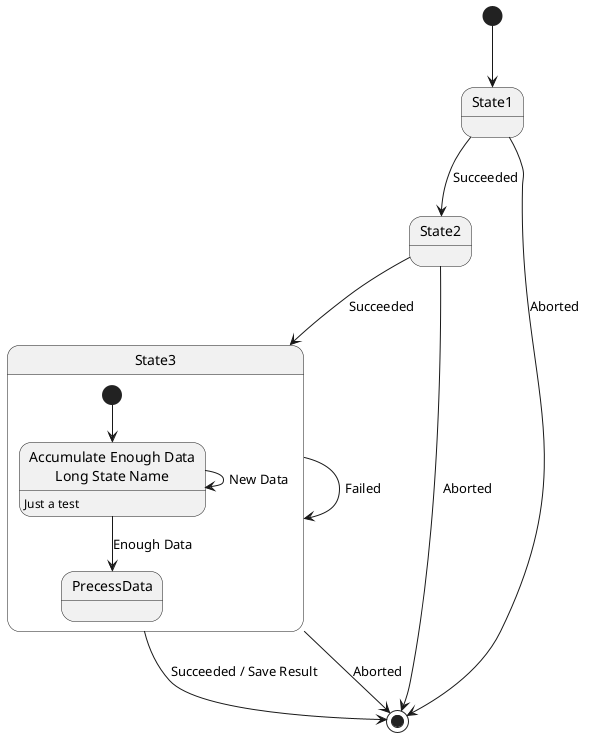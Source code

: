 @startuml

state Start <<start>>
state "State1" as State1
state "State2" as State2
state "State3" as State3 {
    state State3Start <<start>>
    state "Accumulate Enough Data\nLong State Name" as State3Accum
    State3Accum : Just a test
    state "PrecessData" as State3ProcessData
}
state End <<end>>

Start --> State1
State1 --> State2 : Succeeded
State1 --> End : Aborted
State2 --> State3 : Succeeded
State2 --> End : Aborted
State3 --> End : Succeeded / Save Result
State3 --> End : Aborted
State3 --> State3 : Failed
State3Start --> State3Accum
State3Accum --> State3Accum : New Data
State3Accum --> State3ProcessData : Enough Data

@enduml